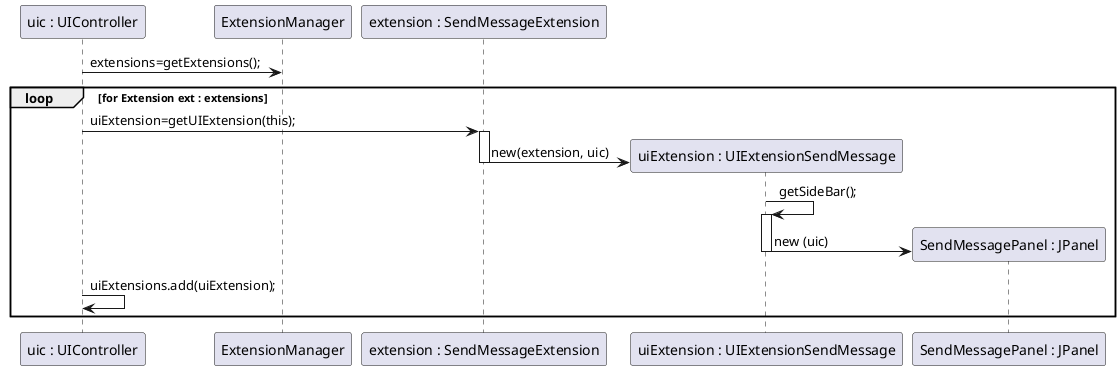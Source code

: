 @startuml doc-files/ipc05_01_send_message_design1.png
  participant "uic : UIController" as UIC
  participant ExtensionManager as ExtM
  participant "extension : SendMessageExtension" as EExample
  participant "uiExtension : UIExtensionSendMessage" as UIExt
  participant "SendMessagePanel : JPanel" as cp
  UIC -> ExtM : extensions=getExtensions();
  loop for Extension ext : extensions
  UIC -> EExample : uiExtension=getUIExtension(this);
  activate EExample
  create UIExt
  EExample -> UIExt : new(extension, uic)
  deactivate EExample
  UIExt -> UIExt : getSideBar();
  activate UIExt
  create cp
  UIExt -> cp :  new (uic)  
  deactivate UIExt
  UIC -> UIC : uiExtensions.add(uiExtension);
  end
@enduml
